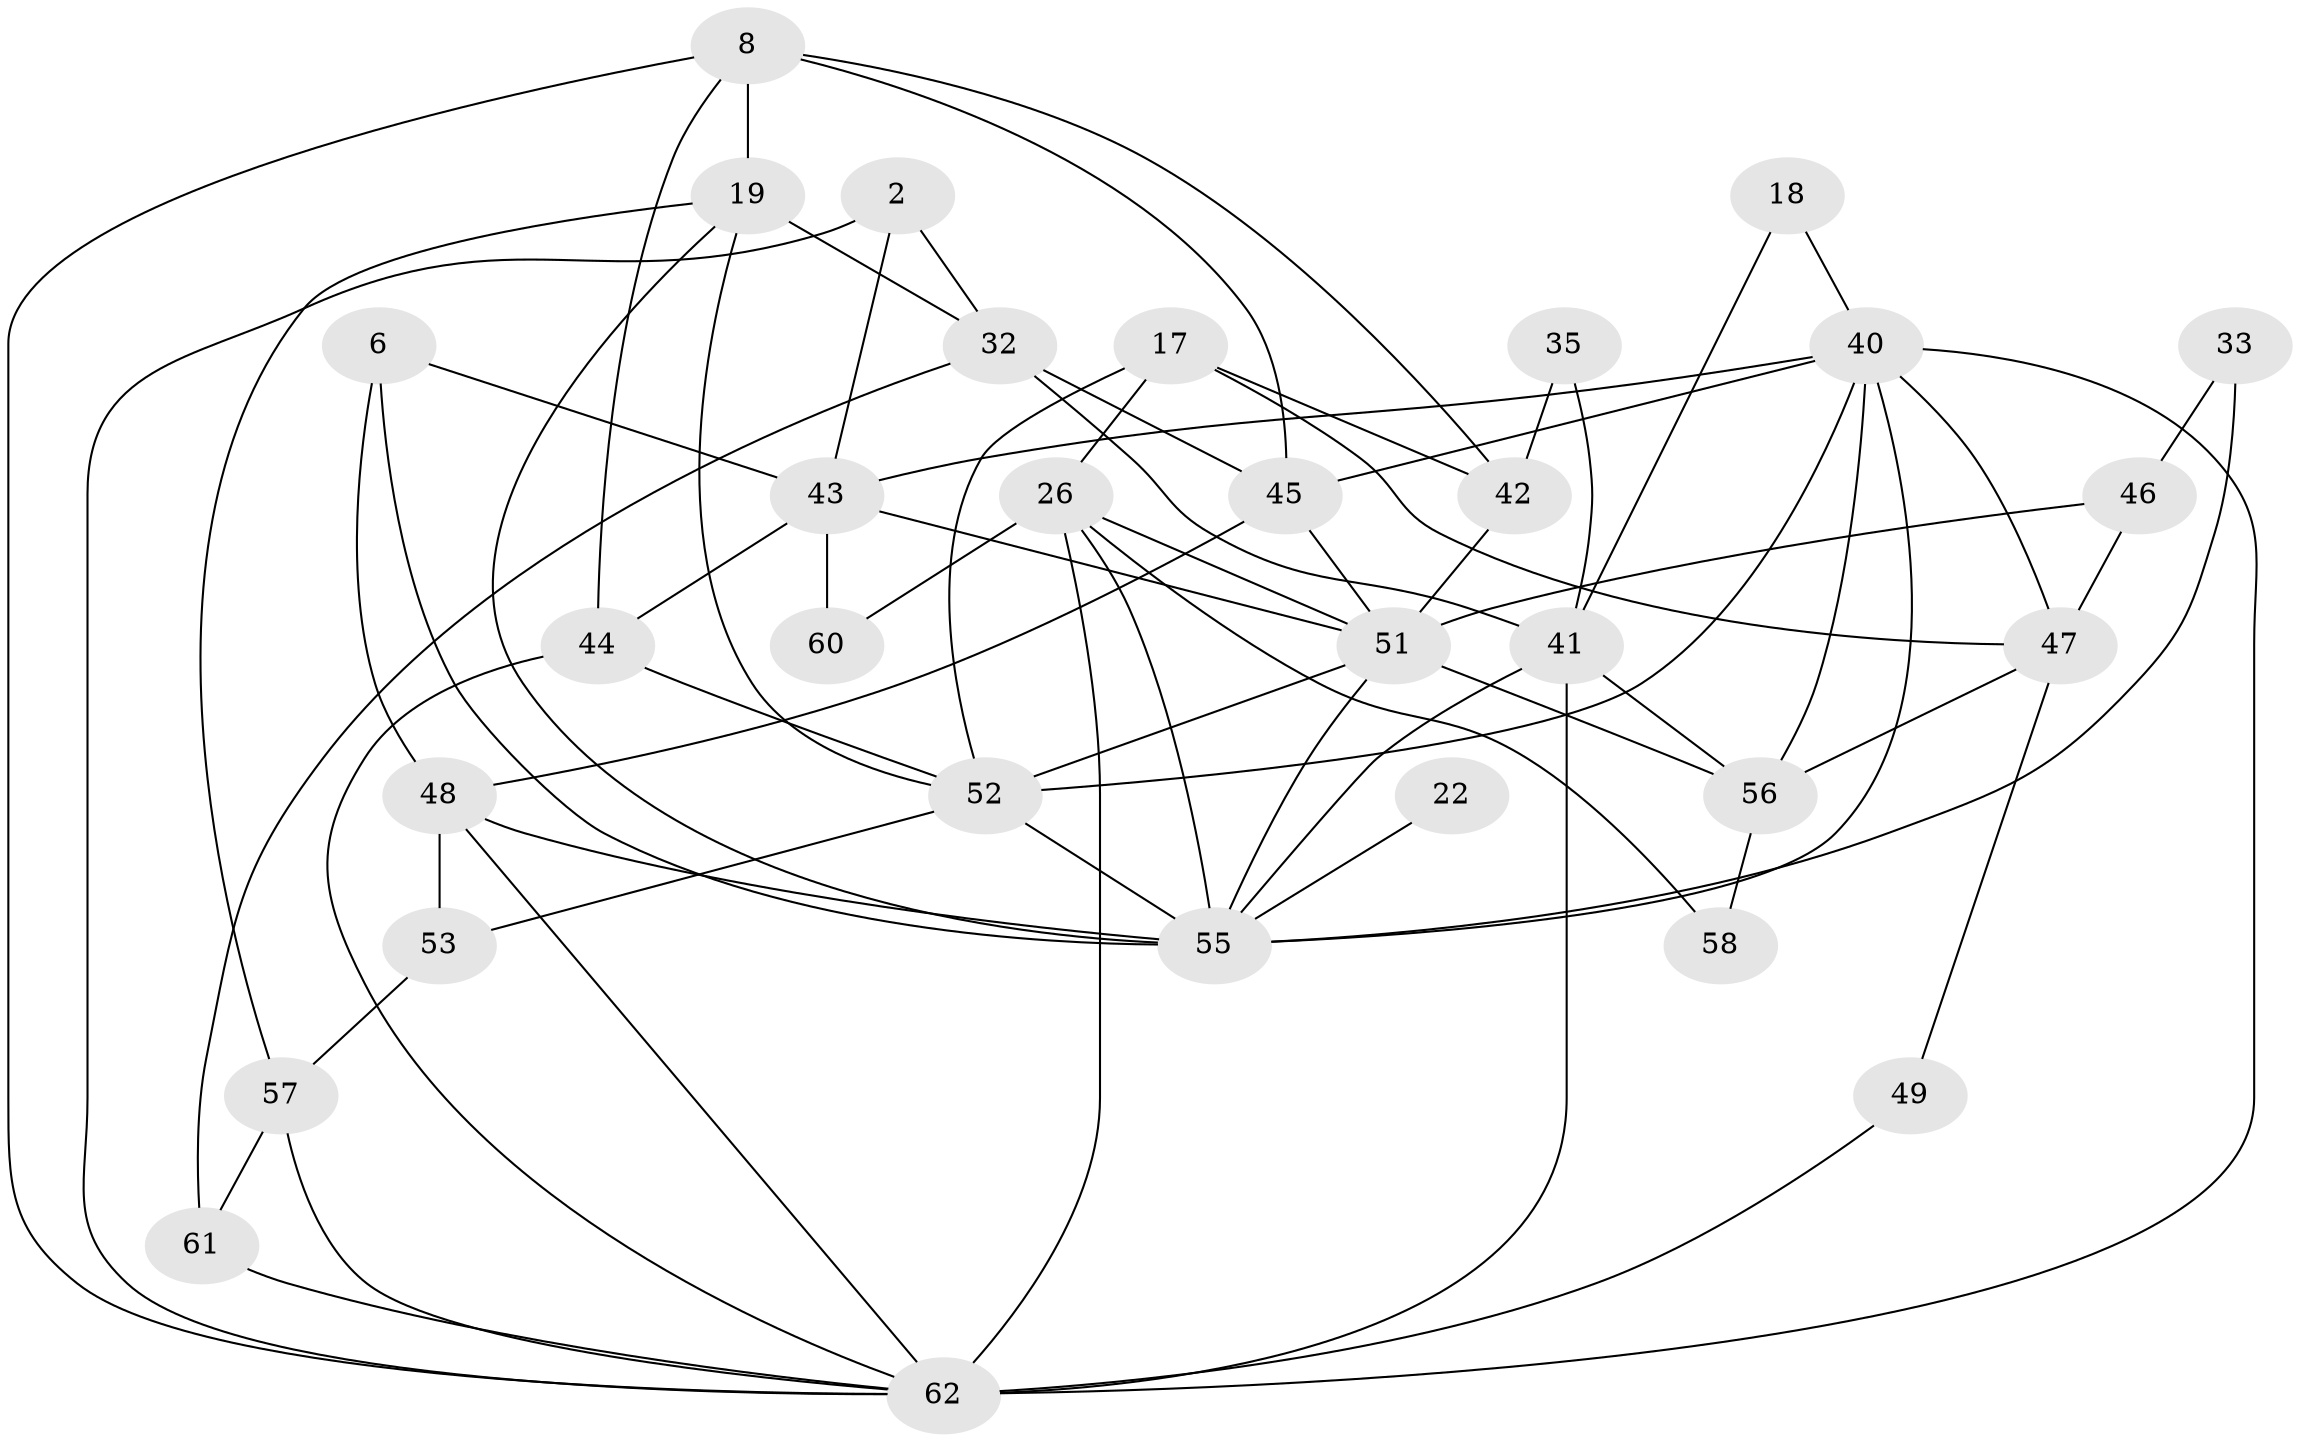 // original degree distribution, {2: 0.1774193548387097, 3: 0.1774193548387097, 4: 0.3548387096774194, 5: 0.14516129032258066, 6: 0.0967741935483871, 7: 0.016129032258064516, 9: 0.016129032258064516, 8: 0.016129032258064516}
// Generated by graph-tools (version 1.1) at 2025/53/03/04/25 21:53:15]
// undirected, 31 vertices, 70 edges
graph export_dot {
graph [start="1"]
  node [color=gray90,style=filled];
  2;
  6;
  8;
  17 [super="+13"];
  18;
  19 [super="+5"];
  22;
  26 [super="+23+25"];
  32 [super="+7"];
  33;
  35;
  40 [super="+28+31+3"];
  41 [super="+12"];
  42;
  43 [super="+16"];
  44;
  45 [super="+27"];
  46;
  47 [super="+11"];
  48 [super="+20"];
  49;
  51 [super="+50+36"];
  52 [super="+1+4+34+29"];
  53;
  55 [super="+10+39+54"];
  56 [super="+9"];
  57 [super="+30"];
  58;
  60;
  61;
  62 [super="+59+38"];
  2 -- 32;
  2 -- 43;
  2 -- 62;
  6 -- 43 [weight=2];
  6 -- 55 [weight=2];
  6 -- 48;
  8 -- 42;
  8 -- 19;
  8 -- 44;
  8 -- 45;
  8 -- 62;
  17 -- 26;
  17 -- 47 [weight=2];
  17 -- 42;
  17 -- 52;
  18 -- 41;
  18 -- 40;
  19 -- 52;
  19 -- 32;
  19 -- 57;
  19 -- 55;
  22 -- 55 [weight=2];
  26 -- 60 [weight=2];
  26 -- 58;
  26 -- 51 [weight=2];
  26 -- 55;
  26 -- 62 [weight=2];
  32 -- 45;
  32 -- 61;
  32 -- 41 [weight=2];
  33 -- 46;
  33 -- 55;
  35 -- 41;
  35 -- 42;
  40 -- 52 [weight=2];
  40 -- 56 [weight=2];
  40 -- 43;
  40 -- 47;
  40 -- 55 [weight=2];
  40 -- 45;
  40 -- 62;
  41 -- 56 [weight=2];
  41 -- 62 [weight=2];
  41 -- 55 [weight=2];
  42 -- 51;
  43 -- 51;
  43 -- 60 [weight=2];
  43 -- 44;
  44 -- 62;
  44 -- 52;
  45 -- 48;
  45 -- 51;
  46 -- 47;
  46 -- 51;
  47 -- 56;
  47 -- 49;
  48 -- 53;
  48 -- 55;
  48 -- 62;
  49 -- 62;
  51 -- 56 [weight=2];
  51 -- 52 [weight=2];
  51 -- 55;
  52 -- 53;
  52 -- 55 [weight=4];
  53 -- 57;
  56 -- 58;
  57 -- 61 [weight=2];
  57 -- 62;
  61 -- 62;
}

